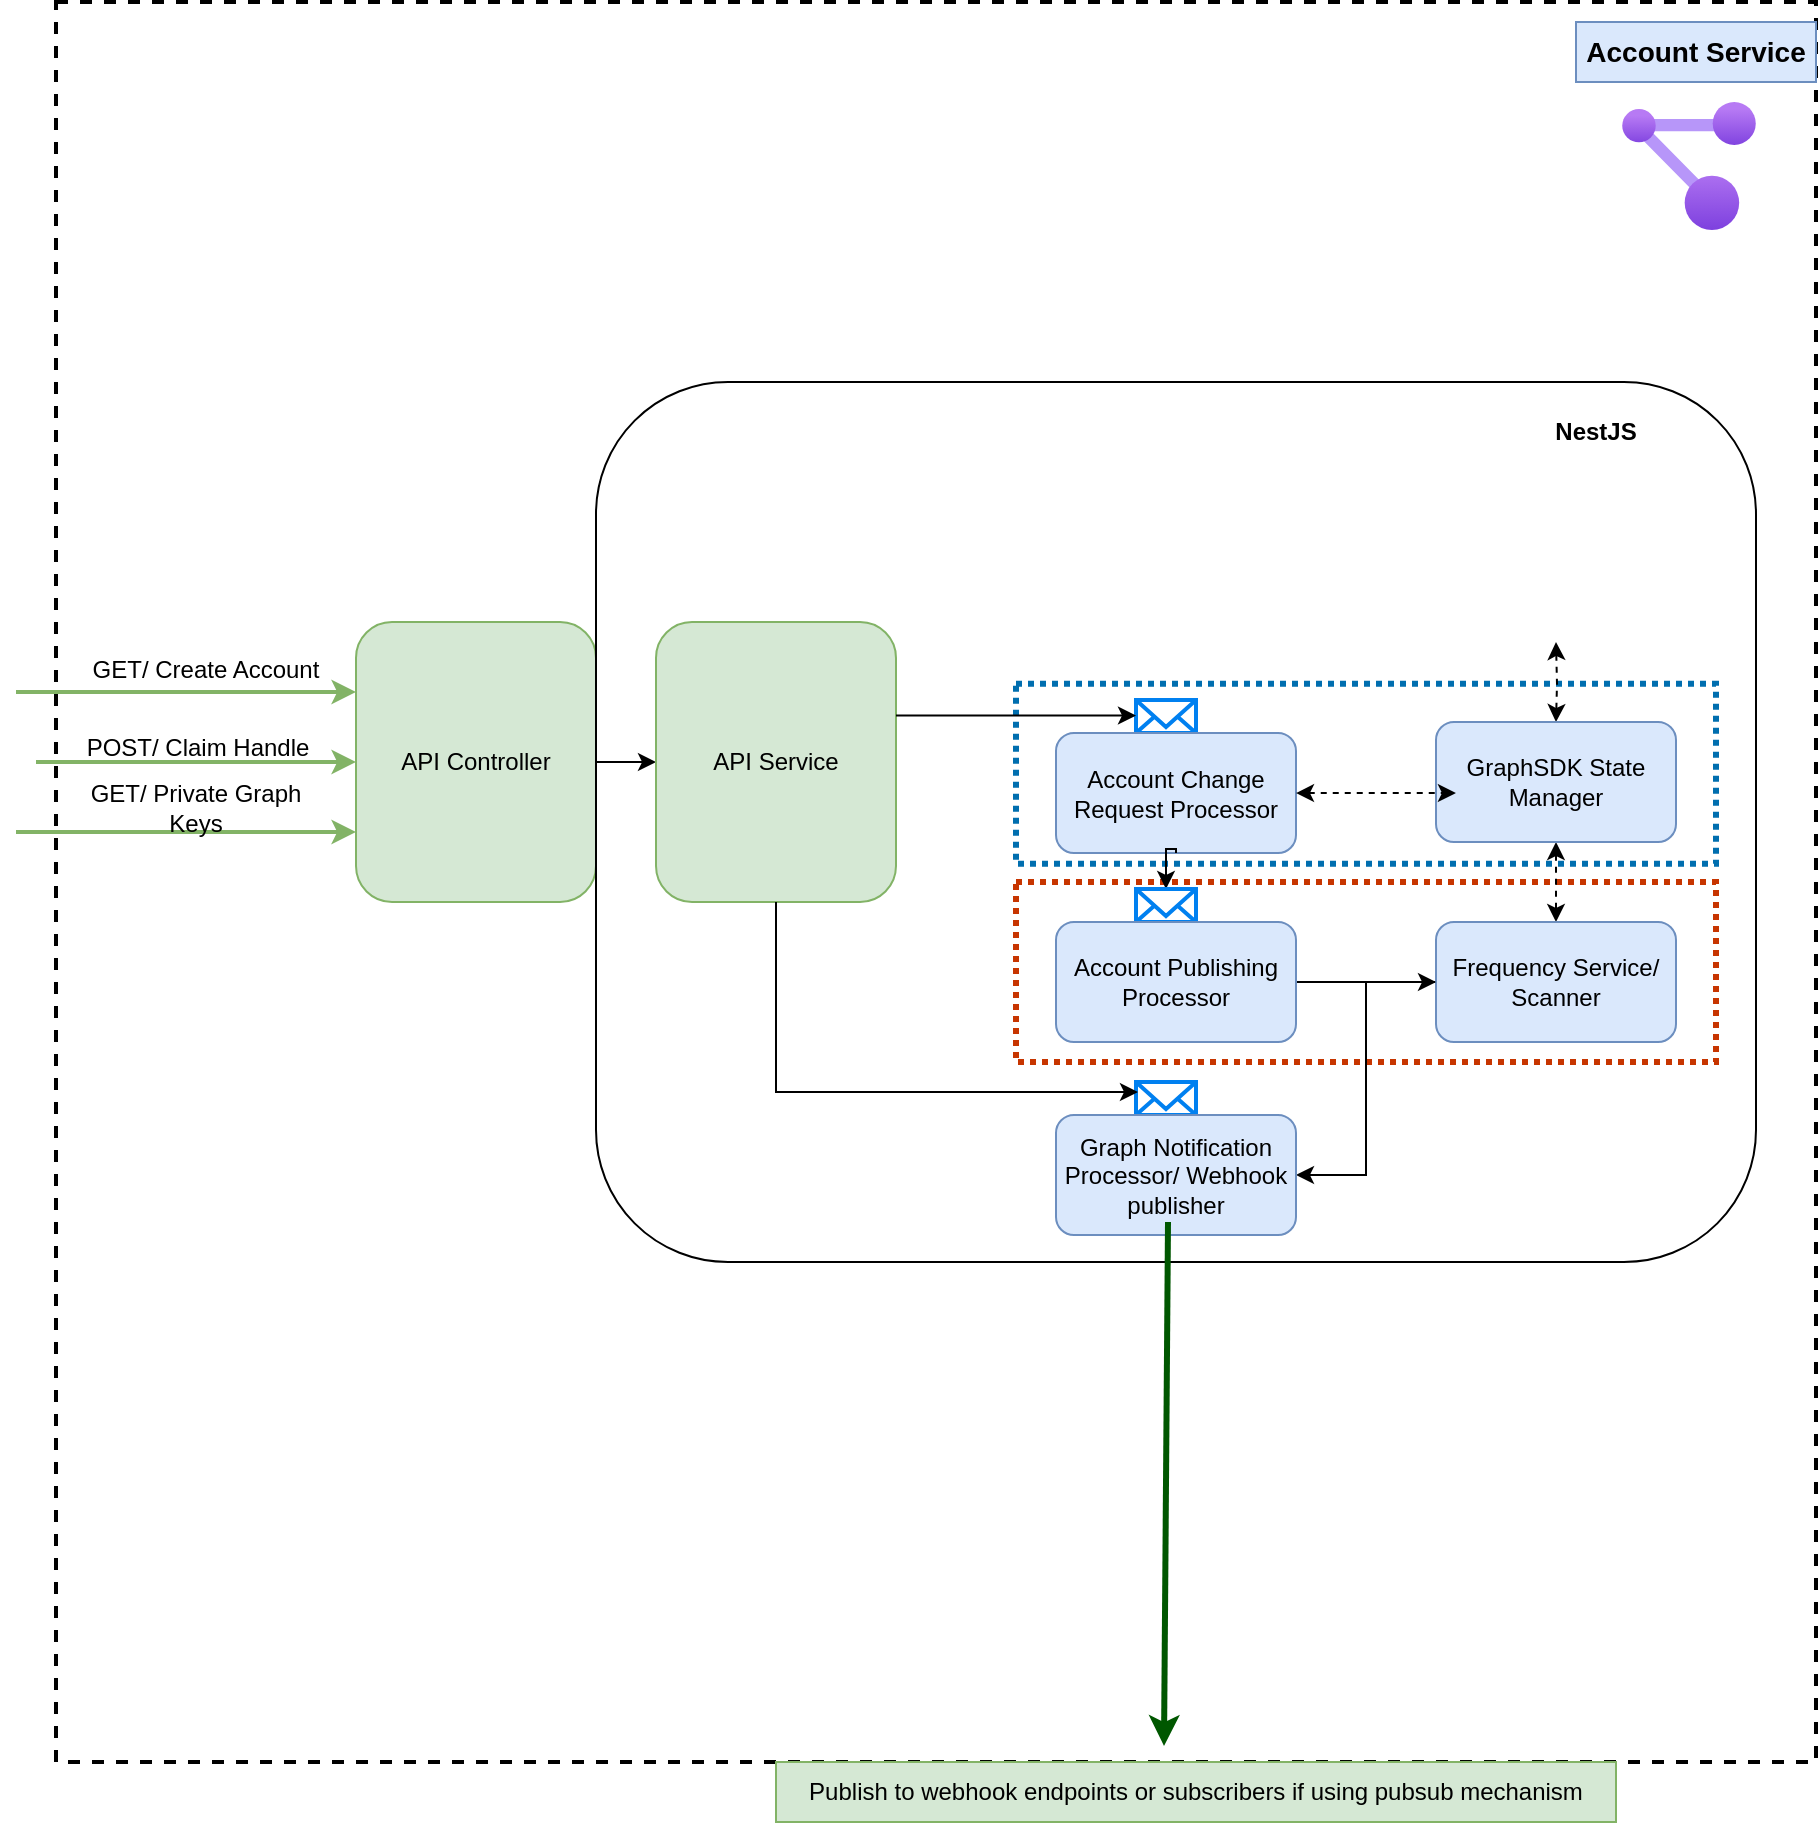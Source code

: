 <mxfile version="24.0.4" type="device">
  <diagram name="Page-1" id="hR99lc5iRiE-MBo0WPXJ">
    <mxGraphModel dx="2420" dy="1163" grid="1" gridSize="10" guides="1" tooltips="1" connect="1" arrows="1" fold="1" page="1" pageScale="1" pageWidth="850" pageHeight="1100" math="0" shadow="0">
      <root>
        <mxCell id="0" />
        <mxCell id="1" parent="0" />
        <mxCell id="ig-4DhNCZ6ZqjmOTRuHC-60" value="" style="rounded=0;whiteSpace=wrap;html=1;fillColor=none;fontColor=#000000;strokeColor=#C73500;dashed=1;dashPattern=1 1;strokeWidth=3;" parent="1" vertex="1">
          <mxGeometry x="250" y="520" width="350" height="90" as="geometry" />
        </mxCell>
        <mxCell id="ig-4DhNCZ6ZqjmOTRuHC-59" value="" style="rounded=0;whiteSpace=wrap;html=1;fillColor=none;fontColor=#ffffff;strokeColor=#006EAF;dashed=1;dashPattern=1 1;strokeWidth=3;" parent="1" vertex="1">
          <mxGeometry x="250" y="420.85" width="350" height="90" as="geometry" />
        </mxCell>
        <mxCell id="ig-4DhNCZ6ZqjmOTRuHC-1" value="" style="whiteSpace=wrap;html=1;aspect=fixed;fillColor=none;dashed=1;strokeWidth=2;" parent="1" vertex="1">
          <mxGeometry x="-230" y="80" width="880" height="880" as="geometry" />
        </mxCell>
        <mxCell id="ig-4DhNCZ6ZqjmOTRuHC-2" value="&lt;b&gt;&lt;font style=&quot;font-size: 14px;&quot;&gt;Account Service&lt;/font&gt;&lt;/b&gt;" style="text;html=1;strokeColor=#6c8ebf;fillColor=#dae8fc;align=center;verticalAlign=middle;whiteSpace=wrap;rounded=0;" parent="1" vertex="1">
          <mxGeometry x="530" y="90" width="120" height="30" as="geometry" />
        </mxCell>
        <mxCell id="ig-4DhNCZ6ZqjmOTRuHC-4" value="" style="endArrow=classic;html=1;rounded=0;entryX=0;entryY=0.25;entryDx=0;entryDy=0;fillColor=#d5e8d4;strokeColor=#82b366;strokeWidth=2;" parent="1" target="ig-4DhNCZ6ZqjmOTRuHC-3" edge="1">
          <mxGeometry width="50" height="50" relative="1" as="geometry">
            <mxPoint x="-250" y="425" as="sourcePoint" />
            <mxPoint x="450" y="330" as="targetPoint" />
          </mxGeometry>
        </mxCell>
        <mxCell id="ig-4DhNCZ6ZqjmOTRuHC-19" value="" style="edgeStyle=orthogonalEdgeStyle;rounded=0;orthogonalLoop=1;jettySize=auto;html=1;" parent="1" source="ig-4DhNCZ6ZqjmOTRuHC-3" target="ig-4DhNCZ6ZqjmOTRuHC-18" edge="1">
          <mxGeometry relative="1" as="geometry" />
        </mxCell>
        <mxCell id="ig-4DhNCZ6ZqjmOTRuHC-3" value="API Controller" style="rounded=1;whiteSpace=wrap;html=1;fillColor=#d5e8d4;strokeColor=#82b366;" parent="1" vertex="1">
          <mxGeometry x="-80" y="390" width="120" height="140" as="geometry" />
        </mxCell>
        <mxCell id="ig-4DhNCZ6ZqjmOTRuHC-5" value="GET/ Create Account" style="text;html=1;strokeColor=none;fillColor=none;align=center;verticalAlign=middle;whiteSpace=wrap;rounded=0;" parent="1" vertex="1">
          <mxGeometry x="-230" y="399" width="150" height="30" as="geometry" />
        </mxCell>
        <mxCell id="ig-4DhNCZ6ZqjmOTRuHC-6" value="" style="endArrow=classic;html=1;rounded=0;entryX=0;entryY=0.5;entryDx=0;entryDy=0;fillColor=#d5e8d4;strokeColor=#82b366;strokeWidth=2;" parent="1" target="ig-4DhNCZ6ZqjmOTRuHC-3" edge="1">
          <mxGeometry width="50" height="50" relative="1" as="geometry">
            <mxPoint x="-240" y="460" as="sourcePoint" />
            <mxPoint x="-140" y="470" as="targetPoint" />
          </mxGeometry>
        </mxCell>
        <mxCell id="ig-4DhNCZ6ZqjmOTRuHC-8" value="" style="rounded=1;whiteSpace=wrap;html=1;fillColor=none;" parent="1" vertex="1">
          <mxGeometry x="40" y="270" width="580" height="440" as="geometry" />
        </mxCell>
        <mxCell id="ig-4DhNCZ6ZqjmOTRuHC-7" value="POST/ Claim Handle" style="text;html=1;strokeColor=none;fillColor=none;align=center;verticalAlign=middle;whiteSpace=wrap;rounded=0;" parent="1" vertex="1">
          <mxGeometry x="-219" y="438" width="120" height="30" as="geometry" />
        </mxCell>
        <mxCell id="ig-4DhNCZ6ZqjmOTRuHC-9" value="" style="endArrow=classic;html=1;rounded=0;entryX=0;entryY=0.75;entryDx=0;entryDy=0;fillColor=#d5e8d4;strokeColor=#82b366;strokeWidth=2;" parent="1" target="ig-4DhNCZ6ZqjmOTRuHC-3" edge="1">
          <mxGeometry width="50" height="50" relative="1" as="geometry">
            <mxPoint x="-250" y="495" as="sourcePoint" />
            <mxPoint x="-130" y="490" as="targetPoint" />
          </mxGeometry>
        </mxCell>
        <mxCell id="ig-4DhNCZ6ZqjmOTRuHC-10" value="GET/ Private Graph Keys" style="text;html=1;strokeColor=none;fillColor=none;align=center;verticalAlign=middle;whiteSpace=wrap;rounded=0;" parent="1" vertex="1">
          <mxGeometry x="-220" y="468" width="120" height="30" as="geometry" />
        </mxCell>
        <mxCell id="ig-4DhNCZ6ZqjmOTRuHC-14" style="edgeStyle=orthogonalEdgeStyle;rounded=0;orthogonalLoop=1;jettySize=auto;html=1;entryX=0.5;entryY=0;entryDx=0;entryDy=0;dashed=1;startArrow=classic;startFill=1;" parent="1" target="ig-4DhNCZ6ZqjmOTRuHC-13" edge="1">
          <mxGeometry relative="1" as="geometry">
            <mxPoint x="520" y="400" as="sourcePoint" />
          </mxGeometry>
        </mxCell>
        <mxCell id="ig-4DhNCZ6ZqjmOTRuHC-16" value="" style="edgeStyle=orthogonalEdgeStyle;rounded=0;orthogonalLoop=1;jettySize=auto;html=1;dashed=1;startArrow=classic;startFill=1;" parent="1" source="ig-4DhNCZ6ZqjmOTRuHC-13" target="ig-4DhNCZ6ZqjmOTRuHC-15" edge="1">
          <mxGeometry relative="1" as="geometry" />
        </mxCell>
        <mxCell id="ig-4DhNCZ6ZqjmOTRuHC-13" value="GraphSDK State Manager" style="rounded=1;whiteSpace=wrap;html=1;fillColor=#dae8fc;strokeColor=#6c8ebf;" parent="1" vertex="1">
          <mxGeometry x="460" y="440" width="120" height="60" as="geometry" />
        </mxCell>
        <mxCell id="ig-4DhNCZ6ZqjmOTRuHC-50" style="edgeStyle=orthogonalEdgeStyle;rounded=0;orthogonalLoop=1;jettySize=auto;html=1;entryX=1;entryY=0.5;entryDx=0;entryDy=0;" parent="1" source="ig-4DhNCZ6ZqjmOTRuHC-15" target="ig-4DhNCZ6ZqjmOTRuHC-49" edge="1">
          <mxGeometry relative="1" as="geometry" />
        </mxCell>
        <mxCell id="ig-4DhNCZ6ZqjmOTRuHC-15" value="Frequency Service/ Scanner" style="rounded=1;whiteSpace=wrap;html=1;fillColor=#dae8fc;strokeColor=#6c8ebf;" parent="1" vertex="1">
          <mxGeometry x="460" y="540" width="120" height="60" as="geometry" />
        </mxCell>
        <mxCell id="ig-4DhNCZ6ZqjmOTRuHC-18" value="API Service" style="rounded=1;whiteSpace=wrap;html=1;fillColor=#d5e8d4;strokeColor=#82b366;" parent="1" vertex="1">
          <mxGeometry x="70" y="390" width="120" height="140" as="geometry" />
        </mxCell>
        <mxCell id="ig-4DhNCZ6ZqjmOTRuHC-20" value="&lt;b&gt;NestJS&lt;/b&gt;" style="text;html=1;strokeColor=none;fillColor=none;align=center;verticalAlign=middle;whiteSpace=wrap;rounded=0;" parent="1" vertex="1">
          <mxGeometry x="510" y="280" width="60" height="30" as="geometry" />
        </mxCell>
        <mxCell id="ig-4DhNCZ6ZqjmOTRuHC-36" value="" style="html=1;verticalLabelPosition=bottom;align=center;labelBackgroundColor=#ffffff;verticalAlign=top;strokeWidth=2;strokeColor=#0080F0;shadow=0;dashed=0;shape=mxgraph.ios7.icons.mail;" parent="1" vertex="1">
          <mxGeometry x="310" y="429" width="30" height="16.5" as="geometry" />
        </mxCell>
        <mxCell id="ig-4DhNCZ6ZqjmOTRuHC-37" value="Account Change Request Processor" style="rounded=1;whiteSpace=wrap;html=1;fillColor=#dae8fc;strokeColor=#6c8ebf;" parent="1" vertex="1">
          <mxGeometry x="270" y="445.5" width="120" height="60" as="geometry" />
        </mxCell>
        <mxCell id="ig-4DhNCZ6ZqjmOTRuHC-38" style="edgeStyle=orthogonalEdgeStyle;rounded=0;orthogonalLoop=1;jettySize=auto;html=1;entryX=1;entryY=0.338;entryDx=0;entryDy=0;entryPerimeter=0;startArrow=classic;startFill=1;endArrow=none;endFill=0;" parent="1" edge="1">
          <mxGeometry relative="1" as="geometry">
            <mxPoint x="310" y="436.75" as="sourcePoint" />
            <mxPoint x="190" y="436.77" as="targetPoint" />
          </mxGeometry>
        </mxCell>
        <mxCell id="ig-4DhNCZ6ZqjmOTRuHC-46" value="" style="edgeStyle=orthogonalEdgeStyle;rounded=0;orthogonalLoop=1;jettySize=auto;html=1;startArrow=classic;startFill=1;endArrow=none;endFill=0;" parent="1" source="ig-4DhNCZ6ZqjmOTRuHC-39" target="ig-4DhNCZ6ZqjmOTRuHC-37" edge="1">
          <mxGeometry relative="1" as="geometry" />
        </mxCell>
        <mxCell id="ig-4DhNCZ6ZqjmOTRuHC-39" value="" style="html=1;verticalLabelPosition=bottom;align=center;labelBackgroundColor=#ffffff;verticalAlign=top;strokeWidth=2;strokeColor=#0080F0;shadow=0;dashed=0;shape=mxgraph.ios7.icons.mail;" parent="1" vertex="1">
          <mxGeometry x="310" y="523.5" width="30" height="16.5" as="geometry" />
        </mxCell>
        <mxCell id="ig-4DhNCZ6ZqjmOTRuHC-44" style="edgeStyle=orthogonalEdgeStyle;rounded=0;orthogonalLoop=1;jettySize=auto;html=1;" parent="1" source="ig-4DhNCZ6ZqjmOTRuHC-40" target="ig-4DhNCZ6ZqjmOTRuHC-15" edge="1">
          <mxGeometry relative="1" as="geometry" />
        </mxCell>
        <mxCell id="ig-4DhNCZ6ZqjmOTRuHC-40" value="Account Publishing Processor" style="rounded=1;whiteSpace=wrap;html=1;fillColor=#dae8fc;strokeColor=#6c8ebf;" parent="1" vertex="1">
          <mxGeometry x="270" y="540" width="120" height="60" as="geometry" />
        </mxCell>
        <mxCell id="ig-4DhNCZ6ZqjmOTRuHC-41" style="edgeStyle=orthogonalEdgeStyle;rounded=0;orthogonalLoop=1;jettySize=auto;html=1;entryX=0.083;entryY=0.592;entryDx=0;entryDy=0;entryPerimeter=0;dashed=1;startArrow=classic;startFill=1;" parent="1" source="ig-4DhNCZ6ZqjmOTRuHC-37" target="ig-4DhNCZ6ZqjmOTRuHC-13" edge="1">
          <mxGeometry relative="1" as="geometry" />
        </mxCell>
        <mxCell id="ig-4DhNCZ6ZqjmOTRuHC-48" value="" style="html=1;verticalLabelPosition=bottom;align=center;labelBackgroundColor=#ffffff;verticalAlign=top;strokeWidth=2;strokeColor=#0080F0;shadow=0;dashed=0;shape=mxgraph.ios7.icons.mail;" parent="1" vertex="1">
          <mxGeometry x="310" y="620" width="30" height="16.5" as="geometry" />
        </mxCell>
        <mxCell id="ig-4DhNCZ6ZqjmOTRuHC-49" value="Graph Notification Processor/ Webhook publisher" style="rounded=1;whiteSpace=wrap;html=1;fillColor=#dae8fc;strokeColor=#6c8ebf;" parent="1" vertex="1">
          <mxGeometry x="270" y="636.5" width="120" height="60" as="geometry" />
        </mxCell>
        <mxCell id="ig-4DhNCZ6ZqjmOTRuHC-51" value="" style="endArrow=classic;html=1;rounded=0;exitX=0.568;exitY=-0.002;exitDx=0;exitDy=0;exitPerimeter=0;fillColor=#008a00;strokeColor=#005700;strokeWidth=3;" parent="1" edge="1">
          <mxGeometry width="50" height="50" relative="1" as="geometry">
            <mxPoint x="326" y="690" as="sourcePoint" />
            <mxPoint x="324" y="952" as="targetPoint" />
          </mxGeometry>
        </mxCell>
        <mxCell id="ig-4DhNCZ6ZqjmOTRuHC-52" value="Publish to webhook endpoints or subscribers if using pubsub mechanism" style="text;html=1;strokeColor=#82b366;fillColor=#d5e8d4;align=center;verticalAlign=middle;whiteSpace=wrap;rounded=0;" parent="1" vertex="1">
          <mxGeometry x="130" y="960" width="420" height="30" as="geometry" />
        </mxCell>
        <mxCell id="ig-4DhNCZ6ZqjmOTRuHC-55" style="edgeStyle=orthogonalEdgeStyle;rounded=0;orthogonalLoop=1;jettySize=auto;html=1;entryX=0.033;entryY=0.303;entryDx=0;entryDy=0;entryPerimeter=0;exitX=0.5;exitY=1;exitDx=0;exitDy=0;" parent="1" source="ig-4DhNCZ6ZqjmOTRuHC-18" target="ig-4DhNCZ6ZqjmOTRuHC-48" edge="1">
          <mxGeometry relative="1" as="geometry" />
        </mxCell>
        <mxCell id="ig-4DhNCZ6ZqjmOTRuHC-56" value="" style="image;aspect=fixed;html=1;points=[];align=center;fontSize=12;image=img/lib/azure2/management_governance/Resource_Graph_Explorer.svg;" parent="1" vertex="1">
          <mxGeometry x="553" y="130" width="67" height="64" as="geometry" />
        </mxCell>
      </root>
    </mxGraphModel>
  </diagram>
</mxfile>
